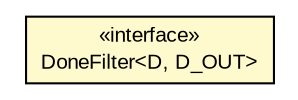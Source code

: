 #!/usr/local/bin/dot
#
# Class diagram 
# Generated by UMLGraph version R5_6-24-gf6e263 (http://www.umlgraph.org/)
#

digraph G {
	edge [fontname="arial",fontsize=10,labelfontname="arial",labelfontsize=10];
	node [fontname="arial",fontsize=10,shape=plaintext];
	nodesep=0.25;
	ranksep=0.5;
	rankdir=LR;
	// io.reinert.gdeferred.DoneFilter<D, D_OUT>
	c145 [label=<<table title="io.reinert.gdeferred.DoneFilter" border="0" cellborder="1" cellspacing="0" cellpadding="2" port="p" bgcolor="lemonChiffon" href="./DoneFilter.html">
		<tr><td><table border="0" cellspacing="0" cellpadding="1">
<tr><td align="center" balign="center"> &#171;interface&#187; </td></tr>
<tr><td align="center" balign="center"> DoneFilter&lt;D, D_OUT&gt; </td></tr>
		</table></td></tr>
		</table>>, URL="./DoneFilter.html", fontname="arial", fontcolor="black", fontsize=10.0];
}

